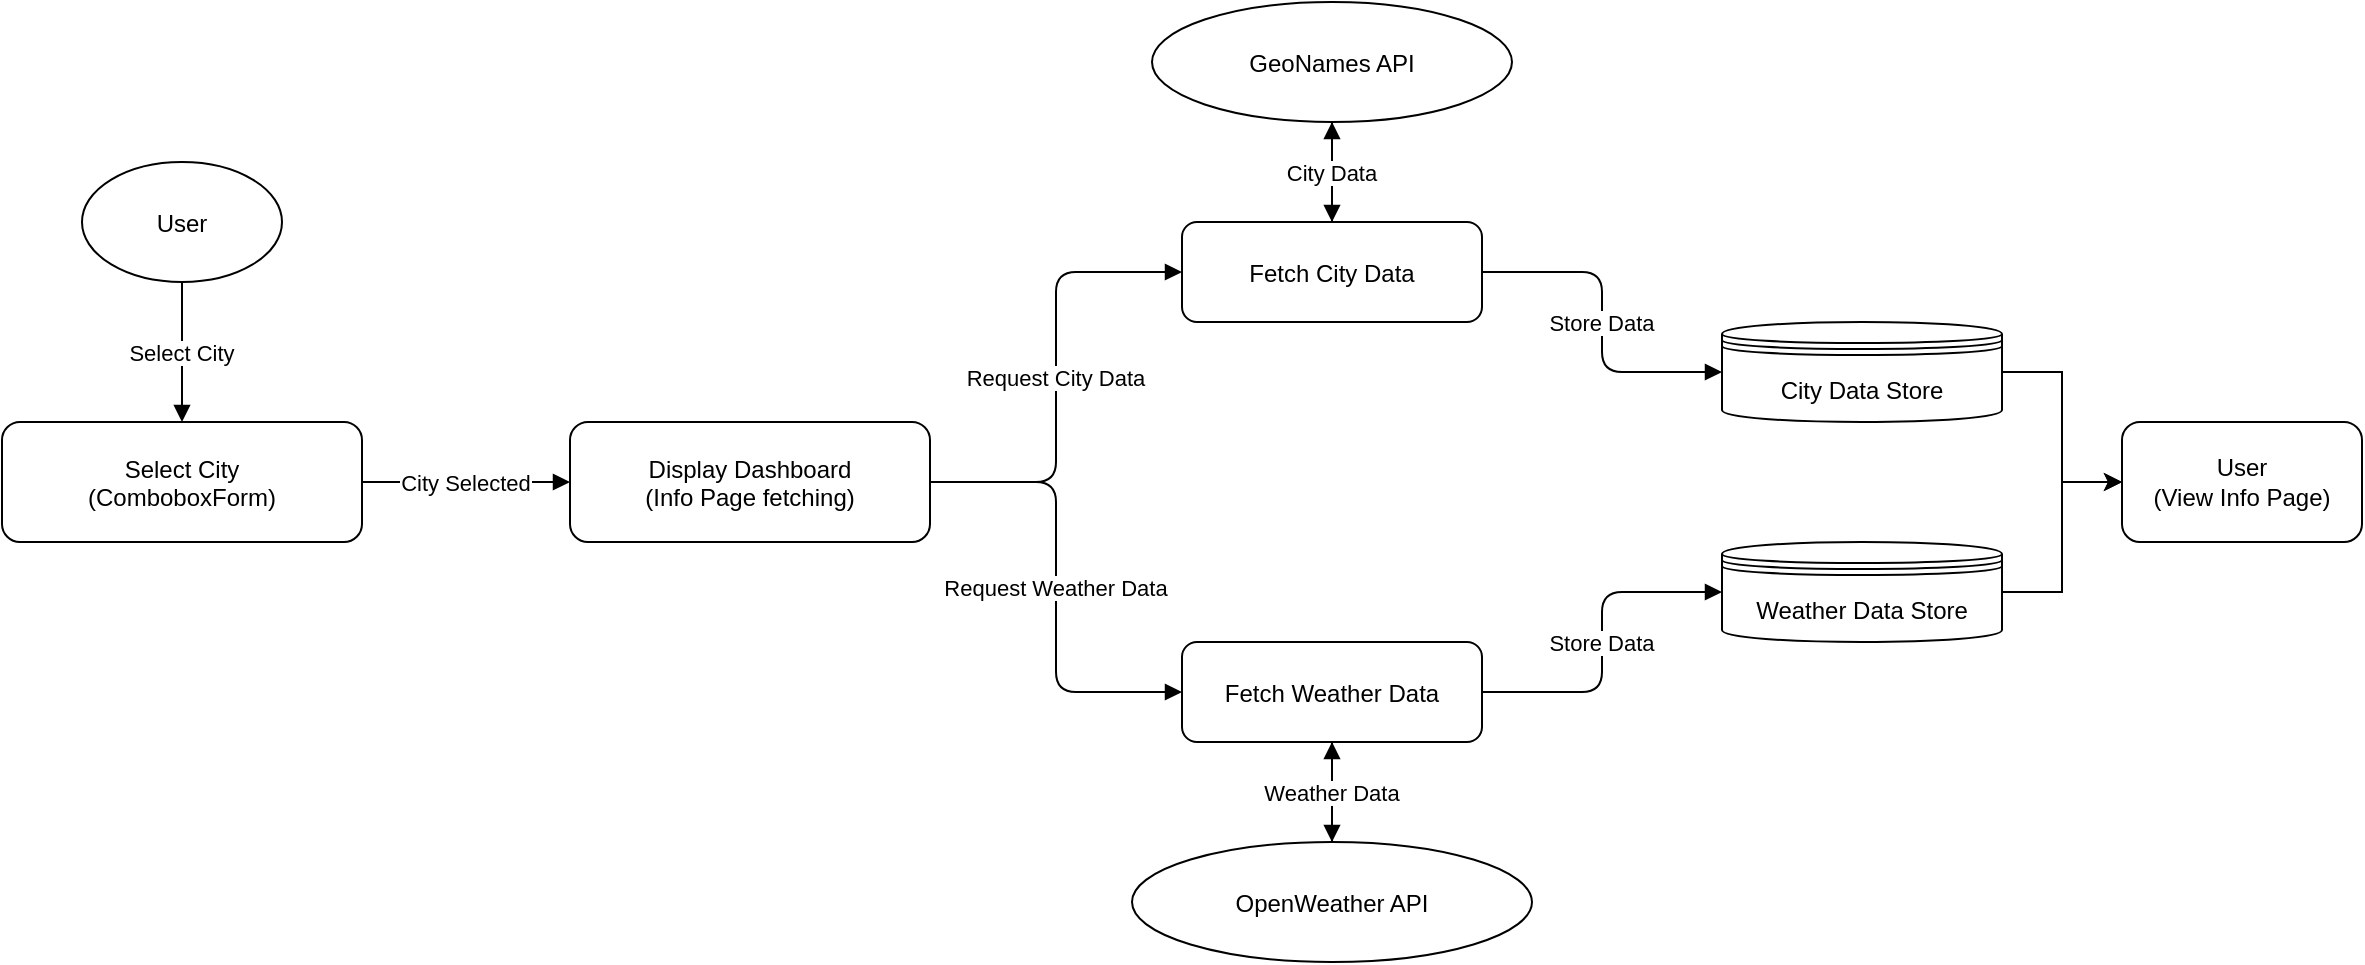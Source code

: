 <mxfile version="27.0.9">
  <diagram name="Level 1 DFD" id="0">
    <mxGraphModel dx="1693" dy="1094" grid="1" gridSize="10" guides="1" tooltips="1" connect="1" arrows="1" fold="1" page="1" pageScale="1" pageWidth="1654" pageHeight="1169" math="0" shadow="0">
      <root>
        <mxCell id="0" />
        <mxCell id="1" parent="0" />
        <mxCell id="2" value="User" style="shape=ellipse;fillColor=#FFFFFF;strokeColor=#000000;" parent="1" vertex="1">
          <mxGeometry x="80" y="220" width="100" height="60" as="geometry" />
        </mxCell>
        <mxCell id="3" value="Select City&#xa;(ComboboxForm)" style="shape=rectangle;rounded=1;fillColor=#FFFFFF;strokeColor=#000000;" parent="1" vertex="1">
          <mxGeometry x="40" y="350" width="180" height="60" as="geometry" />
        </mxCell>
        <mxCell id="4" value="Display Dashboard&#xa;(Info Page fetching)" style="shape=rectangle;rounded=1;fillColor=#FFFFFF;strokeColor=#000000;" parent="1" vertex="1">
          <mxGeometry x="324" y="350" width="180" height="60" as="geometry" />
        </mxCell>
        <mxCell id="5" value="Fetch City Data" style="shape=rectangle;rounded=1;fillColor=#FFFFFF;strokeColor=#000000;" parent="1" vertex="1">
          <mxGeometry x="630" y="250" width="150" height="50" as="geometry" />
        </mxCell>
        <mxCell id="6" value="Fetch Weather Data" style="shape=rectangle;rounded=1;fillColor=#FFFFFF;strokeColor=#000000;" parent="1" vertex="1">
          <mxGeometry x="630" y="460" width="150" height="50" as="geometry" />
        </mxCell>
        <mxCell id="7" value="GeoNames API" style="shape=ellipse;fillColor=#FFFFFF;strokeColor=#000000;" parent="1" vertex="1">
          <mxGeometry x="615" y="140" width="180" height="60" as="geometry" />
        </mxCell>
        <mxCell id="8" value="OpenWeather API" style="shape=ellipse;fillColor=#FFFFFF;strokeColor=#000000;" parent="1" vertex="1">
          <mxGeometry x="605" y="560" width="200" height="60" as="geometry" />
        </mxCell>
        <mxCell id="f37e78AFyxO9xPXXlA5E-18" style="edgeStyle=orthogonalEdgeStyle;rounded=0;orthogonalLoop=1;jettySize=auto;html=1;entryX=0;entryY=0.5;entryDx=0;entryDy=0;" edge="1" parent="1" source="9" target="f37e78AFyxO9xPXXlA5E-17">
          <mxGeometry relative="1" as="geometry" />
        </mxCell>
        <mxCell id="9" value="City Data Store" style="shape=datastore;fillColor=#FFFFFF;strokeColor=#000000;" parent="1" vertex="1">
          <mxGeometry x="900" y="300" width="140" height="50" as="geometry" />
        </mxCell>
        <mxCell id="f37e78AFyxO9xPXXlA5E-19" style="edgeStyle=orthogonalEdgeStyle;rounded=0;orthogonalLoop=1;jettySize=auto;html=1;entryX=0;entryY=0.5;entryDx=0;entryDy=0;" edge="1" parent="1" source="10" target="f37e78AFyxO9xPXXlA5E-17">
          <mxGeometry relative="1" as="geometry" />
        </mxCell>
        <mxCell id="10" value="Weather Data Store" style="shape=datastore;fillColor=#FFFFFF;strokeColor=#000000;" parent="1" vertex="1">
          <mxGeometry x="900" y="410" width="140" height="50" as="geometry" />
        </mxCell>
        <mxCell id="e1" value="Select City" style="edgeStyle=elbowEdgeStyle;endArrow=block;" parent="1" source="2" target="3" edge="1">
          <mxGeometry relative="1" as="geometry" />
        </mxCell>
        <mxCell id="e2" value="City Selected" style="edgeStyle=elbowEdgeStyle;endArrow=block;" parent="1" source="3" target="4" edge="1">
          <mxGeometry relative="1" as="geometry" />
        </mxCell>
        <mxCell id="e3" value="Request City Data" style="edgeStyle=elbowEdgeStyle;endArrow=block;" parent="1" source="4" target="5" edge="1">
          <mxGeometry relative="1" as="geometry" />
        </mxCell>
        <mxCell id="e4" value="Request Weather Data" style="edgeStyle=elbowEdgeStyle;endArrow=block;" parent="1" source="4" target="6" edge="1">
          <mxGeometry relative="1" as="geometry" />
        </mxCell>
        <mxCell id="e5" value="API Call" style="edgeStyle=elbowEdgeStyle;endArrow=block;" parent="1" source="5" target="7" edge="1">
          <mxGeometry relative="1" as="geometry" />
        </mxCell>
        <mxCell id="e6" value="City Data" style="edgeStyle=elbowEdgeStyle;endArrow=block;" parent="1" source="7" target="5" edge="1">
          <mxGeometry relative="1" as="geometry" />
        </mxCell>
        <mxCell id="e7" value="API Call" style="edgeStyle=elbowEdgeStyle;endArrow=block;" parent="1" source="6" target="8" edge="1">
          <mxGeometry relative="1" as="geometry" />
        </mxCell>
        <mxCell id="e8" value="Weather Data" style="edgeStyle=elbowEdgeStyle;endArrow=block;" parent="1" source="8" target="6" edge="1">
          <mxGeometry relative="1" as="geometry" />
        </mxCell>
        <mxCell id="e9" value="Store Data" style="edgeStyle=elbowEdgeStyle;endArrow=block;" parent="1" source="5" target="9" edge="1">
          <mxGeometry relative="1" as="geometry" />
        </mxCell>
        <mxCell id="e10" value="Store Data" style="edgeStyle=elbowEdgeStyle;endArrow=block;" parent="1" source="6" target="10" edge="1">
          <mxGeometry relative="1" as="geometry" />
        </mxCell>
        <mxCell id="f37e78AFyxO9xPXXlA5E-17" value="User&lt;div&gt;(View Info Page)&lt;/div&gt;" style="rounded=1;whiteSpace=wrap;html=1;" vertex="1" parent="1">
          <mxGeometry x="1100" y="350" width="120" height="60" as="geometry" />
        </mxCell>
      </root>
    </mxGraphModel>
  </diagram>
</mxfile>
